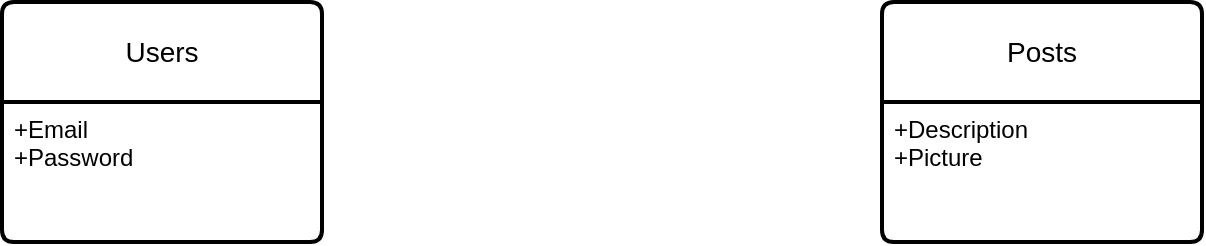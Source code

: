 <mxfile version="23.1.1" type="github">
  <diagram id="R2lEEEUBdFMjLlhIrx00" name="Page-1">
    <mxGraphModel dx="1196" dy="674" grid="1" gridSize="10" guides="1" tooltips="1" connect="1" arrows="1" fold="1" page="1" pageScale="1" pageWidth="850" pageHeight="1100" math="0" shadow="0" extFonts="Permanent Marker^https://fonts.googleapis.com/css?family=Permanent+Marker">
      <root>
        <mxCell id="0" />
        <mxCell id="1" parent="0" />
        <mxCell id="YncQoPDyZv4OkgEkKP-r-113" value="Users" style="swimlane;childLayout=stackLayout;horizontal=1;startSize=50;horizontalStack=0;rounded=1;fontSize=14;fontStyle=0;strokeWidth=2;resizeParent=0;resizeLast=1;shadow=0;dashed=0;align=center;arcSize=4;whiteSpace=wrap;html=1;" vertex="1" parent="1">
          <mxGeometry x="80" y="160" width="160" height="120" as="geometry" />
        </mxCell>
        <mxCell id="YncQoPDyZv4OkgEkKP-r-114" value="+Email&lt;br&gt;+Password&lt;br&gt;" style="align=left;strokeColor=none;fillColor=none;spacingLeft=4;fontSize=12;verticalAlign=top;resizable=0;rotatable=0;part=1;html=1;" vertex="1" parent="YncQoPDyZv4OkgEkKP-r-113">
          <mxGeometry y="50" width="160" height="70" as="geometry" />
        </mxCell>
        <mxCell id="YncQoPDyZv4OkgEkKP-r-118" value="Posts" style="swimlane;childLayout=stackLayout;horizontal=1;startSize=50;horizontalStack=0;rounded=1;fontSize=14;fontStyle=0;strokeWidth=2;resizeParent=0;resizeLast=1;shadow=0;dashed=0;align=center;arcSize=4;whiteSpace=wrap;html=1;" vertex="1" parent="1">
          <mxGeometry x="520" y="160" width="160" height="120" as="geometry" />
        </mxCell>
        <mxCell id="YncQoPDyZv4OkgEkKP-r-119" value="+Description&lt;br&gt;+Picture" style="align=left;strokeColor=none;fillColor=none;spacingLeft=4;fontSize=12;verticalAlign=top;resizable=0;rotatable=0;part=1;html=1;" vertex="1" parent="YncQoPDyZv4OkgEkKP-r-118">
          <mxGeometry y="50" width="160" height="70" as="geometry" />
        </mxCell>
      </root>
    </mxGraphModel>
  </diagram>
</mxfile>
